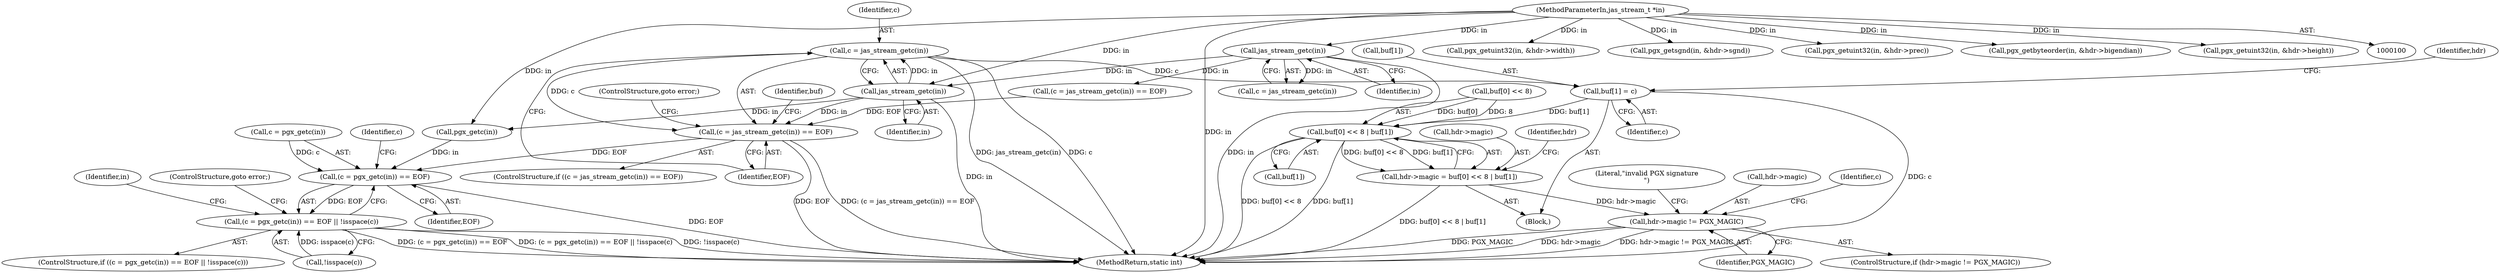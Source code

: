 digraph "0_jasper_d42b2388f7f8e0332c846675133acea151fc557a_44@API" {
"1000122" [label="(Call,c = jas_stream_getc(in))"];
"1000124" [label="(Call,jas_stream_getc(in))"];
"1000110" [label="(Call,jas_stream_getc(in))"];
"1000101" [label="(MethodParameterIn,jas_stream_t *in)"];
"1000121" [label="(Call,(c = jas_stream_getc(in)) == EOF)"];
"1000159" [label="(Call,(c = pgx_getc(in)) == EOF)"];
"1000158" [label="(Call,(c = pgx_getc(in)) == EOF || !isspace(c))"];
"1000129" [label="(Call,buf[1] = c)"];
"1000138" [label="(Call,buf[0] << 8 | buf[1])"];
"1000134" [label="(Call,hdr->magic = buf[0] << 8 | buf[1])"];
"1000148" [label="(Call,hdr->magic != PGX_MAGIC)"];
"1000108" [label="(Call,c = jas_stream_getc(in))"];
"1000130" [label="(Call,buf[1])"];
"1000111" [label="(Identifier,in)"];
"1000125" [label="(Identifier,in)"];
"1000138" [label="(Call,buf[0] << 8 | buf[1])"];
"1000204" [label="(Call,pgx_getuint32(in, &hdr->width))"];
"1000101" [label="(MethodParameterIn,jas_stream_t *in)"];
"1000182" [label="(Call,pgx_getsgnd(in, &hdr->sgnd))"];
"1000157" [label="(ControlStructure,if ((c = pgx_getc(in)) == EOF || !isspace(c)))"];
"1000136" [label="(Identifier,hdr)"];
"1000167" [label="(Identifier,c)"];
"1000120" [label="(ControlStructure,if ((c = jas_stream_getc(in)) == EOF))"];
"1000110" [label="(Call,jas_stream_getc(in))"];
"1000144" [label="(Call,buf[1])"];
"1000124" [label="(Call,jas_stream_getc(in))"];
"1000133" [label="(Identifier,c)"];
"1000193" [label="(Call,pgx_getuint32(in, &hdr->prec))"];
"1000135" [label="(Call,hdr->magic)"];
"1000155" [label="(Literal,\"invalid PGX signature\n\")"];
"1000129" [label="(Call,buf[1] = c)"];
"1000123" [label="(Identifier,c)"];
"1000147" [label="(ControlStructure,if (hdr->magic != PGX_MAGIC))"];
"1000131" [label="(Identifier,buf)"];
"1000150" [label="(Identifier,hdr)"];
"1000152" [label="(Identifier,PGX_MAGIC)"];
"1000159" [label="(Call,(c = pgx_getc(in)) == EOF)"];
"1000128" [label="(ControlStructure,goto error;)"];
"1000165" [label="(Call,!isspace(c))"];
"1000149" [label="(Call,hdr->magic)"];
"1000231" [label="(MethodReturn,static int)"];
"1000172" [label="(Identifier,in)"];
"1000161" [label="(Identifier,c)"];
"1000158" [label="(Call,(c = pgx_getc(in)) == EOF || !isspace(c))"];
"1000107" [label="(Call,(c = jas_stream_getc(in)) == EOF)"];
"1000134" [label="(Call,hdr->magic = buf[0] << 8 | buf[1])"];
"1000148" [label="(Call,hdr->magic != PGX_MAGIC)"];
"1000171" [label="(Call,pgx_getbyteorder(in, &hdr->bigendian))"];
"1000122" [label="(Call,c = jas_stream_getc(in))"];
"1000164" [label="(Identifier,EOF)"];
"1000162" [label="(Call,pgx_getc(in))"];
"1000160" [label="(Call,c = pgx_getc(in))"];
"1000169" [label="(ControlStructure,goto error;)"];
"1000103" [label="(Block,)"];
"1000139" [label="(Call,buf[0] << 8)"];
"1000126" [label="(Identifier,EOF)"];
"1000215" [label="(Call,pgx_getuint32(in, &hdr->height))"];
"1000121" [label="(Call,(c = jas_stream_getc(in)) == EOF)"];
"1000122" -> "1000121"  [label="AST: "];
"1000122" -> "1000124"  [label="CFG: "];
"1000123" -> "1000122"  [label="AST: "];
"1000124" -> "1000122"  [label="AST: "];
"1000126" -> "1000122"  [label="CFG: "];
"1000122" -> "1000231"  [label="DDG: c"];
"1000122" -> "1000231"  [label="DDG: jas_stream_getc(in)"];
"1000122" -> "1000121"  [label="DDG: c"];
"1000124" -> "1000122"  [label="DDG: in"];
"1000122" -> "1000129"  [label="DDG: c"];
"1000124" -> "1000125"  [label="CFG: "];
"1000125" -> "1000124"  [label="AST: "];
"1000124" -> "1000231"  [label="DDG: in"];
"1000124" -> "1000121"  [label="DDG: in"];
"1000110" -> "1000124"  [label="DDG: in"];
"1000101" -> "1000124"  [label="DDG: in"];
"1000124" -> "1000162"  [label="DDG: in"];
"1000110" -> "1000108"  [label="AST: "];
"1000110" -> "1000111"  [label="CFG: "];
"1000111" -> "1000110"  [label="AST: "];
"1000108" -> "1000110"  [label="CFG: "];
"1000110" -> "1000231"  [label="DDG: in"];
"1000110" -> "1000107"  [label="DDG: in"];
"1000110" -> "1000108"  [label="DDG: in"];
"1000101" -> "1000110"  [label="DDG: in"];
"1000101" -> "1000100"  [label="AST: "];
"1000101" -> "1000231"  [label="DDG: in"];
"1000101" -> "1000162"  [label="DDG: in"];
"1000101" -> "1000171"  [label="DDG: in"];
"1000101" -> "1000182"  [label="DDG: in"];
"1000101" -> "1000193"  [label="DDG: in"];
"1000101" -> "1000204"  [label="DDG: in"];
"1000101" -> "1000215"  [label="DDG: in"];
"1000121" -> "1000120"  [label="AST: "];
"1000121" -> "1000126"  [label="CFG: "];
"1000126" -> "1000121"  [label="AST: "];
"1000128" -> "1000121"  [label="CFG: "];
"1000131" -> "1000121"  [label="CFG: "];
"1000121" -> "1000231"  [label="DDG: EOF"];
"1000121" -> "1000231"  [label="DDG: (c = jas_stream_getc(in)) == EOF"];
"1000107" -> "1000121"  [label="DDG: EOF"];
"1000121" -> "1000159"  [label="DDG: EOF"];
"1000159" -> "1000158"  [label="AST: "];
"1000159" -> "1000164"  [label="CFG: "];
"1000160" -> "1000159"  [label="AST: "];
"1000164" -> "1000159"  [label="AST: "];
"1000167" -> "1000159"  [label="CFG: "];
"1000158" -> "1000159"  [label="CFG: "];
"1000159" -> "1000231"  [label="DDG: EOF"];
"1000159" -> "1000158"  [label="DDG: EOF"];
"1000160" -> "1000159"  [label="DDG: c"];
"1000162" -> "1000159"  [label="DDG: in"];
"1000158" -> "1000157"  [label="AST: "];
"1000158" -> "1000165"  [label="CFG: "];
"1000165" -> "1000158"  [label="AST: "];
"1000169" -> "1000158"  [label="CFG: "];
"1000172" -> "1000158"  [label="CFG: "];
"1000158" -> "1000231"  [label="DDG: (c = pgx_getc(in)) == EOF"];
"1000158" -> "1000231"  [label="DDG: (c = pgx_getc(in)) == EOF || !isspace(c)"];
"1000158" -> "1000231"  [label="DDG: !isspace(c)"];
"1000165" -> "1000158"  [label="DDG: isspace(c)"];
"1000129" -> "1000103"  [label="AST: "];
"1000129" -> "1000133"  [label="CFG: "];
"1000130" -> "1000129"  [label="AST: "];
"1000133" -> "1000129"  [label="AST: "];
"1000136" -> "1000129"  [label="CFG: "];
"1000129" -> "1000231"  [label="DDG: c"];
"1000129" -> "1000138"  [label="DDG: buf[1]"];
"1000138" -> "1000134"  [label="AST: "];
"1000138" -> "1000144"  [label="CFG: "];
"1000139" -> "1000138"  [label="AST: "];
"1000144" -> "1000138"  [label="AST: "];
"1000134" -> "1000138"  [label="CFG: "];
"1000138" -> "1000231"  [label="DDG: buf[0] << 8"];
"1000138" -> "1000231"  [label="DDG: buf[1]"];
"1000138" -> "1000134"  [label="DDG: buf[0] << 8"];
"1000138" -> "1000134"  [label="DDG: buf[1]"];
"1000139" -> "1000138"  [label="DDG: buf[0]"];
"1000139" -> "1000138"  [label="DDG: 8"];
"1000134" -> "1000103"  [label="AST: "];
"1000135" -> "1000134"  [label="AST: "];
"1000150" -> "1000134"  [label="CFG: "];
"1000134" -> "1000231"  [label="DDG: buf[0] << 8 | buf[1]"];
"1000134" -> "1000148"  [label="DDG: hdr->magic"];
"1000148" -> "1000147"  [label="AST: "];
"1000148" -> "1000152"  [label="CFG: "];
"1000149" -> "1000148"  [label="AST: "];
"1000152" -> "1000148"  [label="AST: "];
"1000155" -> "1000148"  [label="CFG: "];
"1000161" -> "1000148"  [label="CFG: "];
"1000148" -> "1000231"  [label="DDG: PGX_MAGIC"];
"1000148" -> "1000231"  [label="DDG: hdr->magic"];
"1000148" -> "1000231"  [label="DDG: hdr->magic != PGX_MAGIC"];
}
